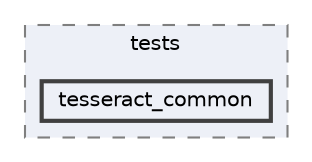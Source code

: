 digraph "tesseract_python/tests/tesseract_common"
{
 // LATEX_PDF_SIZE
  bgcolor="transparent";
  edge [fontname=Helvetica,fontsize=10,labelfontname=Helvetica,labelfontsize=10];
  node [fontname=Helvetica,fontsize=10,shape=box,height=0.2,width=0.4];
  compound=true
  subgraph clusterdir_81f787f970d050b4e03c03290d30d513 {
    graph [ bgcolor="#edf0f7", pencolor="grey50", label="tests", fontname=Helvetica,fontsize=10 style="filled,dashed", URL="dir_81f787f970d050b4e03c03290d30d513.html",tooltip=""]
  dir_f657752e0de060d1e7395142f9be7bfb [label="tesseract_common", fillcolor="#edf0f7", color="grey25", style="filled,bold", URL="dir_f657752e0de060d1e7395142f9be7bfb.html",tooltip=""];
  }
}
